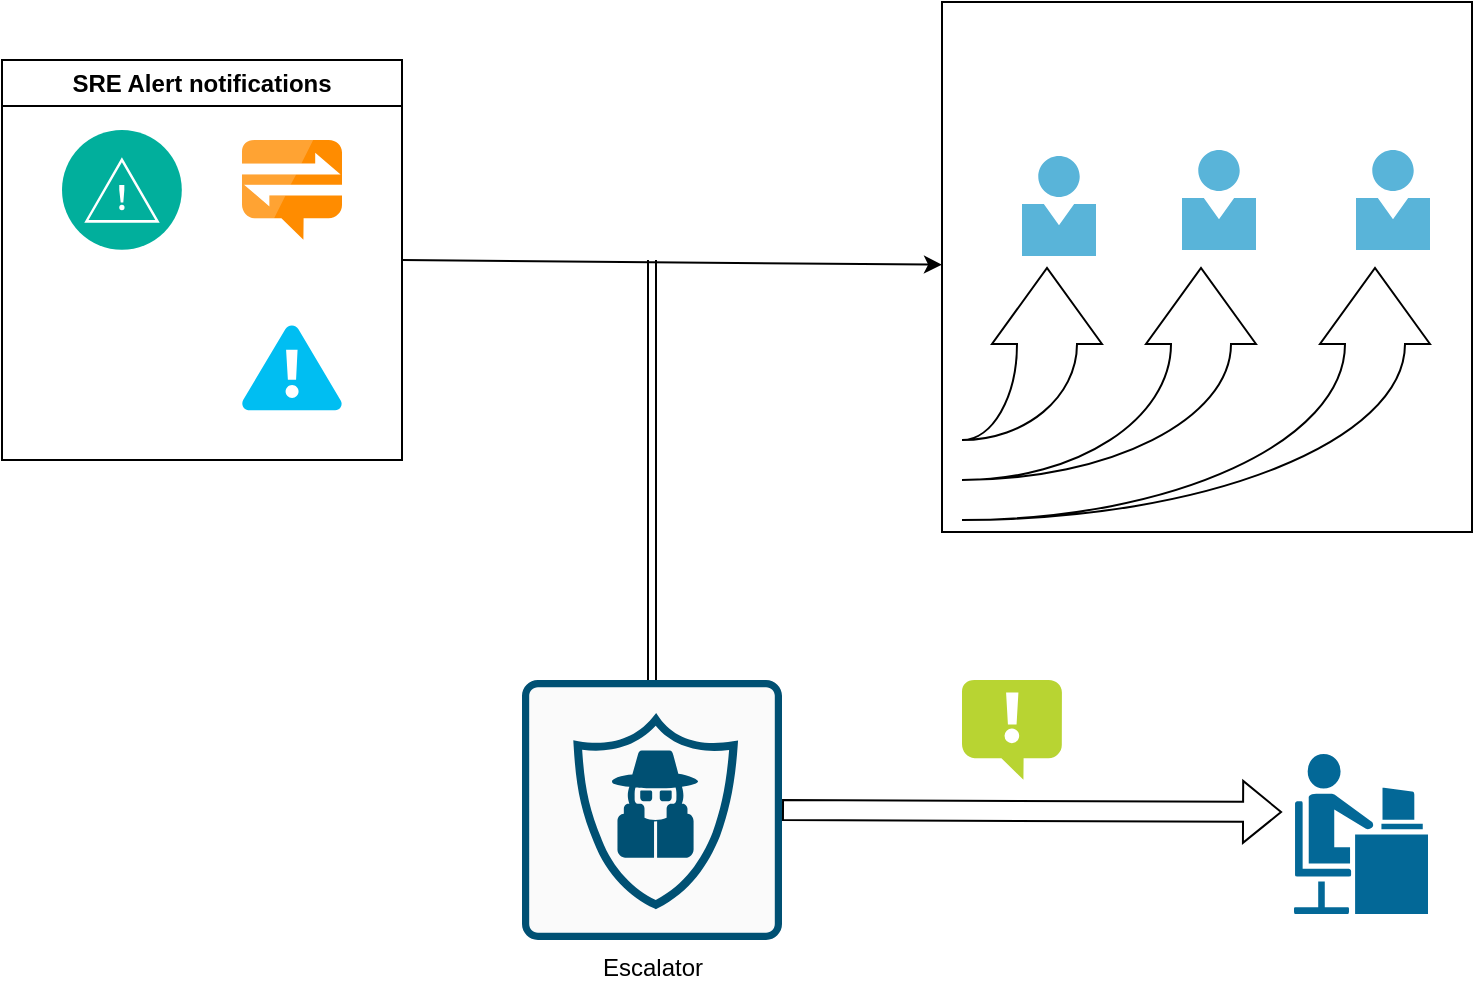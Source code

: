 <mxfile version="21.1.0" type="github">
  <diagram name="Escalator" id="w0xh64aj4eljTDXznn0Z">
    <mxGraphModel dx="2049" dy="1091" grid="1" gridSize="10" guides="1" tooltips="1" connect="1" arrows="1" fold="1" page="1" pageScale="1" pageWidth="827" pageHeight="1169" math="0" shadow="0">
      <root>
        <mxCell id="0" />
        <mxCell id="1" parent="0" />
        <mxCell id="lGbxnk5JKXpfs4anblki-14" value="" style="whiteSpace=wrap;html=1;aspect=fixed;" vertex="1" parent="1">
          <mxGeometry x="520" y="141" width="265" height="265" as="geometry" />
        </mxCell>
        <mxCell id="lGbxnk5JKXpfs4anblki-4" value="" style="image;sketch=0;aspect=fixed;html=1;points=[];align=center;fontSize=12;image=img/lib/mscae/Notification_Hubs.svg;" vertex="1" parent="1">
          <mxGeometry x="170" y="210" width="50" height="50" as="geometry" />
        </mxCell>
        <mxCell id="lGbxnk5JKXpfs4anblki-6" value="" style="image;aspect=fixed;perimeter=ellipsePerimeter;html=1;align=center;shadow=0;dashed=0;fontColor=#4277BB;labelBackgroundColor=default;fontSize=12;spacingTop=3;image=img/lib/ibm/management/alert_notification.svg;" vertex="1" parent="1">
          <mxGeometry x="80" y="205" width="60" height="60" as="geometry" />
        </mxCell>
        <mxCell id="lGbxnk5JKXpfs4anblki-7" value="" style="shape=image;html=1;verticalAlign=top;verticalLabelPosition=bottom;labelBackgroundColor=#ffffff;imageAspect=0;aspect=fixed;image=https://cdn1.iconfinder.com/data/icons/ui-essential-17/32/UI_Essential_Outline_1_essential-app-ui-phone-notification-alert-128.png" vertex="1" parent="1">
          <mxGeometry x="80" y="295" width="58" height="58" as="geometry" />
        </mxCell>
        <mxCell id="lGbxnk5JKXpfs4anblki-8" value="" style="verticalLabelPosition=bottom;html=1;verticalAlign=top;align=center;strokeColor=none;fillColor=#00BEF2;shape=mxgraph.azure.azure_alert;" vertex="1" parent="1">
          <mxGeometry x="170" y="302.75" width="50" height="42.5" as="geometry" />
        </mxCell>
        <mxCell id="lGbxnk5JKXpfs4anblki-9" value="SRE Alert notifications" style="swimlane;whiteSpace=wrap;html=1;" vertex="1" parent="1">
          <mxGeometry x="50" y="170" width="200" height="200" as="geometry" />
        </mxCell>
        <mxCell id="lGbxnk5JKXpfs4anblki-10" value="" style="image;sketch=0;aspect=fixed;html=1;points=[];align=center;fontSize=12;image=img/lib/mscae/Person.svg;" vertex="1" parent="1">
          <mxGeometry x="727" y="215" width="37" height="50" as="geometry" />
        </mxCell>
        <mxCell id="lGbxnk5JKXpfs4anblki-11" value="" style="image;sketch=0;aspect=fixed;html=1;points=[];align=center;fontSize=12;image=img/lib/mscae/Person.svg;" vertex="1" parent="1">
          <mxGeometry x="560" y="218" width="37" height="50" as="geometry" />
        </mxCell>
        <mxCell id="lGbxnk5JKXpfs4anblki-12" value="" style="image;sketch=0;aspect=fixed;html=1;points=[];align=center;fontSize=12;image=img/lib/mscae/Person.svg;" vertex="1" parent="1">
          <mxGeometry x="640" y="215" width="37" height="50" as="geometry" />
        </mxCell>
        <mxCell id="lGbxnk5JKXpfs4anblki-15" value="" style="endArrow=classic;html=1;rounded=0;exitX=1;exitY=0.5;exitDx=0;exitDy=0;" edge="1" parent="1" source="lGbxnk5JKXpfs4anblki-9" target="lGbxnk5JKXpfs4anblki-14">
          <mxGeometry width="50" height="50" relative="1" as="geometry">
            <mxPoint x="510" y="460" as="sourcePoint" />
            <mxPoint x="520" y="270" as="targetPoint" />
          </mxGeometry>
        </mxCell>
        <mxCell id="lGbxnk5JKXpfs4anblki-19" value="" style="html=1;shadow=0;dashed=0;align=center;verticalAlign=middle;shape=mxgraph.arrows2.jumpInArrow;dy=15;dx=38;arrowHead=55;flipH=1;direction=north;" vertex="1" parent="1">
          <mxGeometry x="530" y="274" width="70" height="86" as="geometry" />
        </mxCell>
        <mxCell id="lGbxnk5JKXpfs4anblki-20" value="" style="html=1;shadow=0;dashed=0;align=center;verticalAlign=middle;shape=mxgraph.arrows2.jumpInArrow;dy=15;dx=38;arrowHead=55;flipH=1;direction=north;" vertex="1" parent="1">
          <mxGeometry x="530" y="274" width="147" height="106" as="geometry" />
        </mxCell>
        <mxCell id="lGbxnk5JKXpfs4anblki-21" value="" style="html=1;shadow=0;dashed=0;align=center;verticalAlign=middle;shape=mxgraph.arrows2.jumpInArrow;dy=15;dx=38;arrowHead=55;flipH=1;direction=north;" vertex="1" parent="1">
          <mxGeometry x="530" y="274" width="234" height="126" as="geometry" />
        </mxCell>
        <mxCell id="lGbxnk5JKXpfs4anblki-22" value="" style="shape=image;html=1;verticalAlign=top;verticalLabelPosition=bottom;labelBackgroundColor=#ffffff;imageAspect=0;aspect=fixed;image=https://cdn2.iconfinder.com/data/icons/kids/128x128/apps/agt_action_fail.png" vertex="1" parent="1">
          <mxGeometry x="686" y="298" width="78" height="78" as="geometry" />
        </mxCell>
        <mxCell id="lGbxnk5JKXpfs4anblki-23" value="Escalator" style="sketch=0;points=[[0.015,0.015,0],[0.985,0.015,0],[0.985,0.985,0],[0.015,0.985,0],[0.25,0,0],[0.5,0,0],[0.75,0,0],[1,0.25,0],[1,0.5,0],[1,0.75,0],[0.75,1,0],[0.5,1,0],[0.25,1,0],[0,0.75,0],[0,0.5,0],[0,0.25,0]];verticalLabelPosition=bottom;html=1;verticalAlign=top;aspect=fixed;align=center;pointerEvents=1;shape=mxgraph.cisco19.rect;prIcon=next_generation_intrusion_prevention_system;fillColor=#FAFAFA;strokeColor=#005073;" vertex="1" parent="1">
          <mxGeometry x="310" y="480" width="130" height="130" as="geometry" />
        </mxCell>
        <mxCell id="lGbxnk5JKXpfs4anblki-24" value="" style="shape=link;html=1;rounded=0;exitX=0.5;exitY=0;exitDx=0;exitDy=0;exitPerimeter=0;" edge="1" parent="1" source="lGbxnk5JKXpfs4anblki-23">
          <mxGeometry width="100" relative="1" as="geometry">
            <mxPoint x="490" y="440" as="sourcePoint" />
            <mxPoint x="375" y="270" as="targetPoint" />
          </mxGeometry>
        </mxCell>
        <mxCell id="lGbxnk5JKXpfs4anblki-25" value="" style="shape=mxgraph.cisco.people.androgenous_person;html=1;pointerEvents=1;dashed=0;fillColor=#036897;strokeColor=#ffffff;strokeWidth=2;verticalLabelPosition=bottom;verticalAlign=top;align=center;outlineConnect=0;" vertex="1" parent="1">
          <mxGeometry x="695" y="516" width="69" height="82" as="geometry" />
        </mxCell>
        <mxCell id="lGbxnk5JKXpfs4anblki-26" value="" style="shape=flexArrow;endArrow=classic;html=1;rounded=0;exitX=1;exitY=0.5;exitDx=0;exitDy=0;exitPerimeter=0;entryX=-0.072;entryY=0.366;entryDx=0;entryDy=0;entryPerimeter=0;" edge="1" parent="1" source="lGbxnk5JKXpfs4anblki-23" target="lGbxnk5JKXpfs4anblki-25">
          <mxGeometry width="50" height="50" relative="1" as="geometry">
            <mxPoint x="510" y="460" as="sourcePoint" />
            <mxPoint x="560" y="410" as="targetPoint" />
          </mxGeometry>
        </mxCell>
        <mxCell id="lGbxnk5JKXpfs4anblki-27" value="" style="image;sketch=0;aspect=fixed;html=1;points=[];align=center;fontSize=12;image=img/lib/mscae/Notification.svg;" vertex="1" parent="1">
          <mxGeometry x="530" y="480" width="50" height="50" as="geometry" />
        </mxCell>
      </root>
    </mxGraphModel>
  </diagram>
</mxfile>
